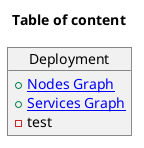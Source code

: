 @startuml index
title Table of content
object "Deployment" as Deployment {
    +[[./../deployment/nodes_graph/nodes_graph.svg Nodes Graph]]
    +[[./../deployment/services_graph/services_graph.svg Services Graph]]
    -test
}
@enduml